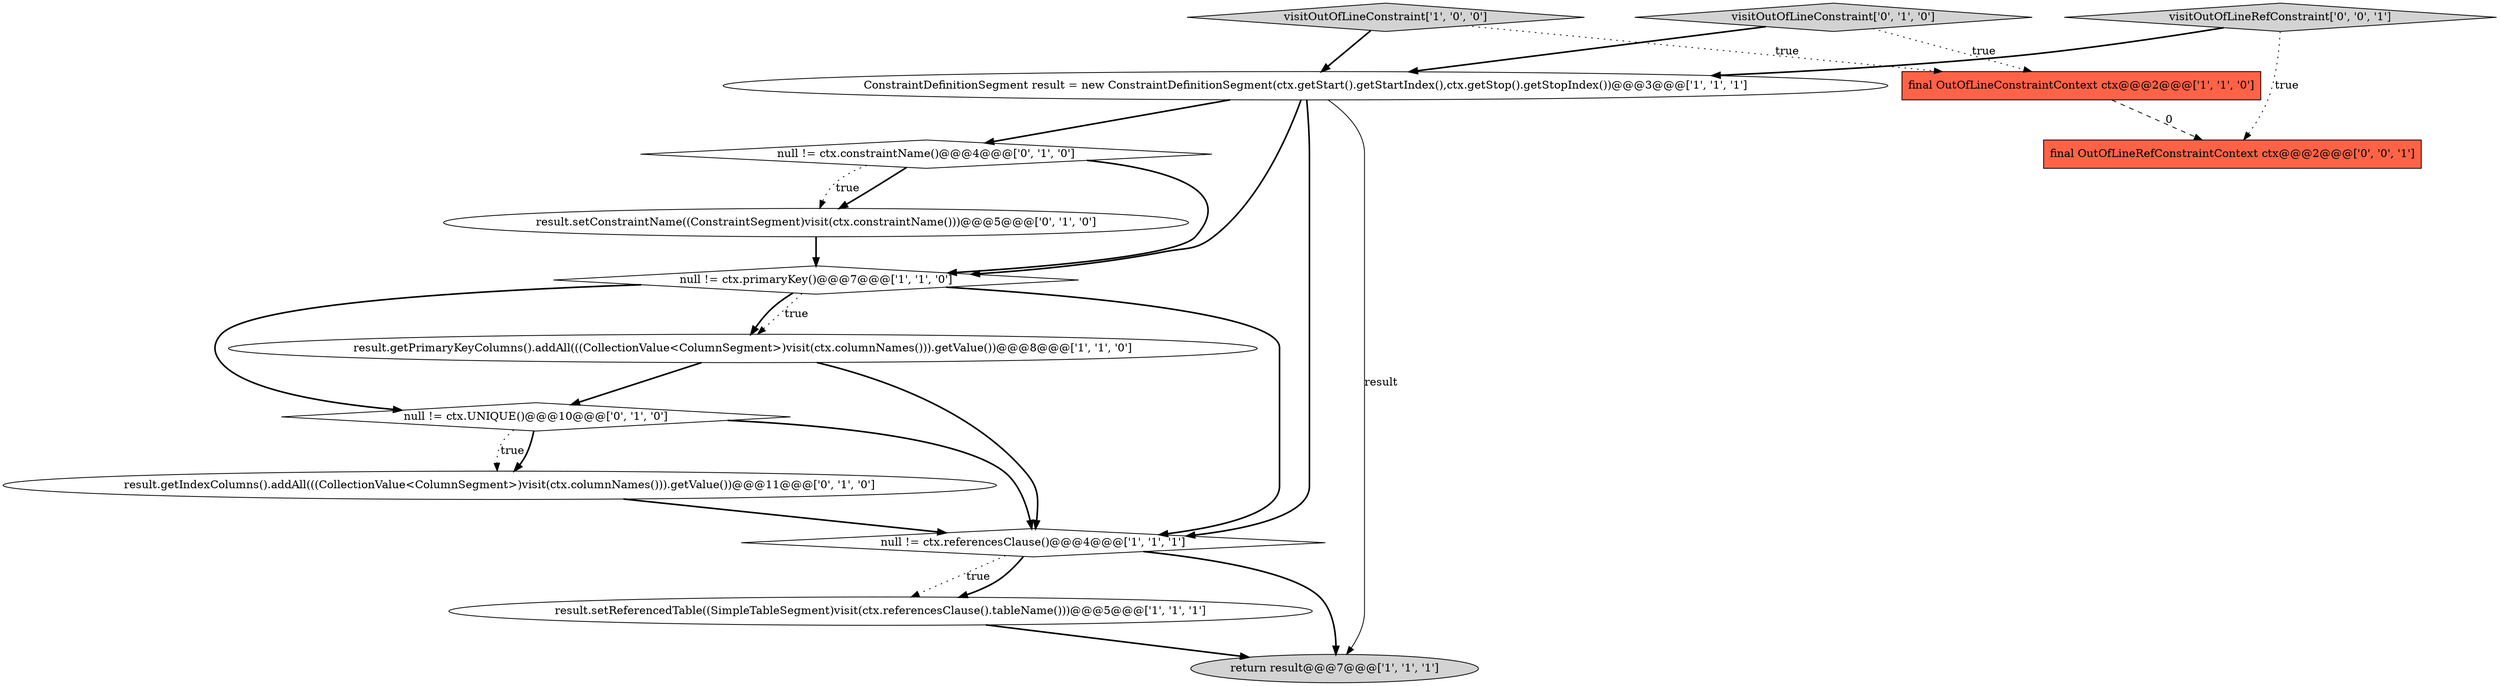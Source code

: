 digraph {
0 [style = filled, label = "visitOutOfLineConstraint['1', '0', '0']", fillcolor = lightgray, shape = diamond image = "AAA0AAABBB1BBB"];
2 [style = filled, label = "result.setReferencedTable((SimpleTableSegment)visit(ctx.referencesClause().tableName()))@@@5@@@['1', '1', '1']", fillcolor = white, shape = ellipse image = "AAA0AAABBB1BBB"];
4 [style = filled, label = "final OutOfLineConstraintContext ctx@@@2@@@['1', '1', '0']", fillcolor = tomato, shape = box image = "AAA0AAABBB1BBB"];
6 [style = filled, label = "result.getPrimaryKeyColumns().addAll(((CollectionValue<ColumnSegment>)visit(ctx.columnNames())).getValue())@@@8@@@['1', '1', '0']", fillcolor = white, shape = ellipse image = "AAA0AAABBB1BBB"];
10 [style = filled, label = "visitOutOfLineConstraint['0', '1', '0']", fillcolor = lightgray, shape = diamond image = "AAA0AAABBB2BBB"];
13 [style = filled, label = "visitOutOfLineRefConstraint['0', '0', '1']", fillcolor = lightgray, shape = diamond image = "AAA0AAABBB3BBB"];
1 [style = filled, label = "return result@@@7@@@['1', '1', '1']", fillcolor = lightgray, shape = ellipse image = "AAA0AAABBB1BBB"];
11 [style = filled, label = "null != ctx.UNIQUE()@@@10@@@['0', '1', '0']", fillcolor = white, shape = diamond image = "AAA1AAABBB2BBB"];
5 [style = filled, label = "null != ctx.primaryKey()@@@7@@@['1', '1', '0']", fillcolor = white, shape = diamond image = "AAA0AAABBB1BBB"];
12 [style = filled, label = "null != ctx.constraintName()@@@4@@@['0', '1', '0']", fillcolor = white, shape = diamond image = "AAA1AAABBB2BBB"];
3 [style = filled, label = "ConstraintDefinitionSegment result = new ConstraintDefinitionSegment(ctx.getStart().getStartIndex(),ctx.getStop().getStopIndex())@@@3@@@['1', '1', '1']", fillcolor = white, shape = ellipse image = "AAA0AAABBB1BBB"];
7 [style = filled, label = "null != ctx.referencesClause()@@@4@@@['1', '1', '1']", fillcolor = white, shape = diamond image = "AAA0AAABBB1BBB"];
8 [style = filled, label = "result.getIndexColumns().addAll(((CollectionValue<ColumnSegment>)visit(ctx.columnNames())).getValue())@@@11@@@['0', '1', '0']", fillcolor = white, shape = ellipse image = "AAA1AAABBB2BBB"];
14 [style = filled, label = "final OutOfLineRefConstraintContext ctx@@@2@@@['0', '0', '1']", fillcolor = tomato, shape = box image = "AAA0AAABBB3BBB"];
9 [style = filled, label = "result.setConstraintName((ConstraintSegment)visit(ctx.constraintName()))@@@5@@@['0', '1', '0']", fillcolor = white, shape = ellipse image = "AAA1AAABBB2BBB"];
7->2 [style = dotted, label="true"];
3->1 [style = solid, label="result"];
4->14 [style = dashed, label="0"];
6->11 [style = bold, label=""];
0->3 [style = bold, label=""];
3->7 [style = bold, label=""];
3->5 [style = bold, label=""];
10->3 [style = bold, label=""];
11->7 [style = bold, label=""];
12->9 [style = bold, label=""];
5->6 [style = dotted, label="true"];
12->5 [style = bold, label=""];
11->8 [style = dotted, label="true"];
12->9 [style = dotted, label="true"];
3->12 [style = bold, label=""];
5->11 [style = bold, label=""];
11->8 [style = bold, label=""];
10->4 [style = dotted, label="true"];
2->1 [style = bold, label=""];
13->3 [style = bold, label=""];
8->7 [style = bold, label=""];
7->1 [style = bold, label=""];
0->4 [style = dotted, label="true"];
6->7 [style = bold, label=""];
9->5 [style = bold, label=""];
13->14 [style = dotted, label="true"];
5->7 [style = bold, label=""];
5->6 [style = bold, label=""];
7->2 [style = bold, label=""];
}
